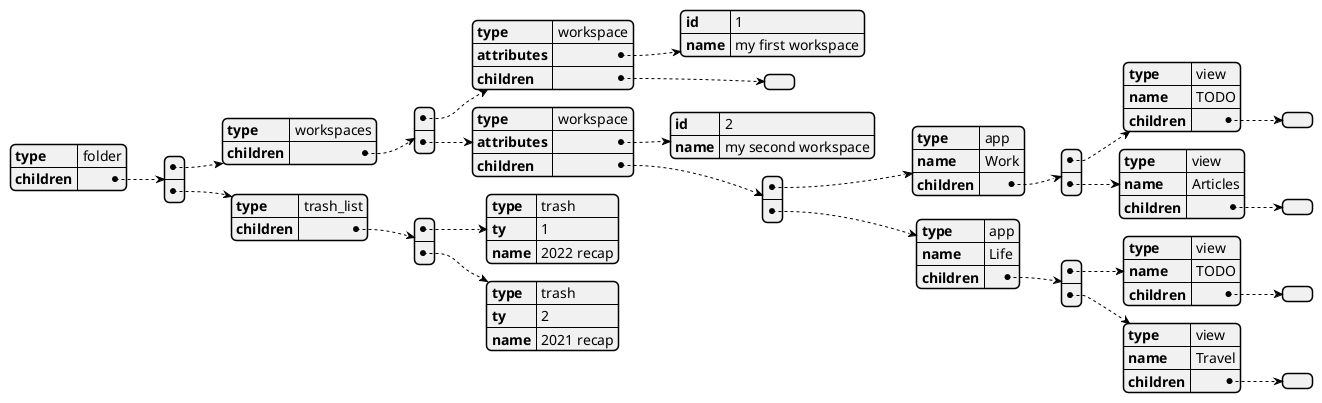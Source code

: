 @startjson
{
    "type": "folder",
    "children": [
        {
            "type": "workspaces",
            "children": [
                {
                    "type": "workspace",
                    "attributes": {
                        "id": "1",
                        "name": "my first workspace"
                    },
                    "children": []
                },
                {
                    "type": "workspace",
                     "attributes": {
                        "id": "2",
                        "name": "my second workspace"
                    },
                    "children": [
                        {
                            "type": "app",
                            "name": "Work",
                            "children": [
                                {
                                    "type": "view",
                                    "name": "TODO",
                                    "children": []
                                },
                                 {
                                    "type": "view",
                                    "name": "Articles",
                                    "children": []
                                }
                            ]
                        },
                        {
                            "type": "app",
                            "name": "Life",
                            "children": [
                                {
                                    "type": "view",
                                    "name": "TODO",
                                    "children": []
                                },
                                 {
                                    "type": "view",
                                    "name": "Travel",
                                    "children": []
                                }
                            ]
                        }
                    ]
                }
            ]
        },
        {
            "type": "trash_list",
            "children": [
                {
                    "type": "trash",
                    "ty": "1",
                    "name": "2022 recap"
                },
                 {
                    "type": "trash",
                    "ty": "2",
                    "name": "2021 recap"
                }
            ]
        }
    ]
}

@endjson 


@startuml
class FolderNodePad {
    folder: FolderRevision,
    tree: NodeTree,
}
@enduml